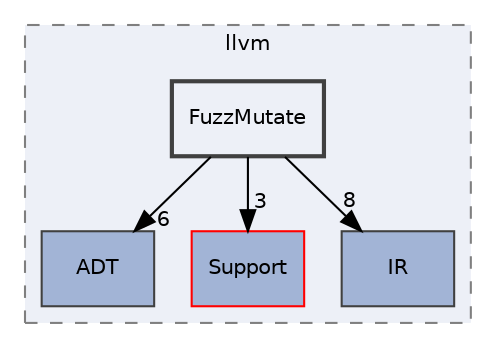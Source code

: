 digraph "include/llvm/FuzzMutate"
{
 // LATEX_PDF_SIZE
  bgcolor="transparent";
  edge [fontname="Helvetica",fontsize="10",labelfontname="Helvetica",labelfontsize="10"];
  node [fontname="Helvetica",fontsize="10",shape="box"];
  compound=true
  subgraph clusterdir_dcde91663b8816e1e2311938ccd8f690 {
    graph [ bgcolor="#edf0f7", pencolor="grey50", style="filled,dashed,", label="llvm", fontname="Helvetica", fontsize="10", URL="dir_dcde91663b8816e1e2311938ccd8f690.html"]
  dir_32453792af2ba70c54e3ccae3a790d1b [label="ADT", style="filled,", fillcolor="#a2b4d6", color="grey25", URL="dir_32453792af2ba70c54e3ccae3a790d1b.html"];
  dir_ae1e398ac700924fa434b51c248a5531 [label="Support", style="filled,", fillcolor="#a2b4d6", color="red", URL="dir_ae1e398ac700924fa434b51c248a5531.html"];
  dir_c3e93f23a4a31c717998b98ce143b7c0 [label="IR", style="filled,", fillcolor="#a2b4d6", color="grey25", URL="dir_c3e93f23a4a31c717998b98ce143b7c0.html"];
  dir_8529dbbb224e7d3df2813e226dc6bf53 [label="FuzzMutate", style="filled,bold,", fillcolor="#edf0f7", color="grey25", URL="dir_8529dbbb224e7d3df2813e226dc6bf53.html"];
  }
  dir_8529dbbb224e7d3df2813e226dc6bf53->dir_32453792af2ba70c54e3ccae3a790d1b [headlabel="6", labeldistance=1.5 headhref="dir_000072_000001.html"];
  dir_8529dbbb224e7d3df2813e226dc6bf53->dir_ae1e398ac700924fa434b51c248a5531 [headlabel="3", labeldistance=1.5 headhref="dir_000072_000182.html"];
  dir_8529dbbb224e7d3df2813e226dc6bf53->dir_c3e93f23a4a31c717998b98ce143b7c0 [headlabel="8", labeldistance=1.5 headhref="dir_000072_000091.html"];
}
